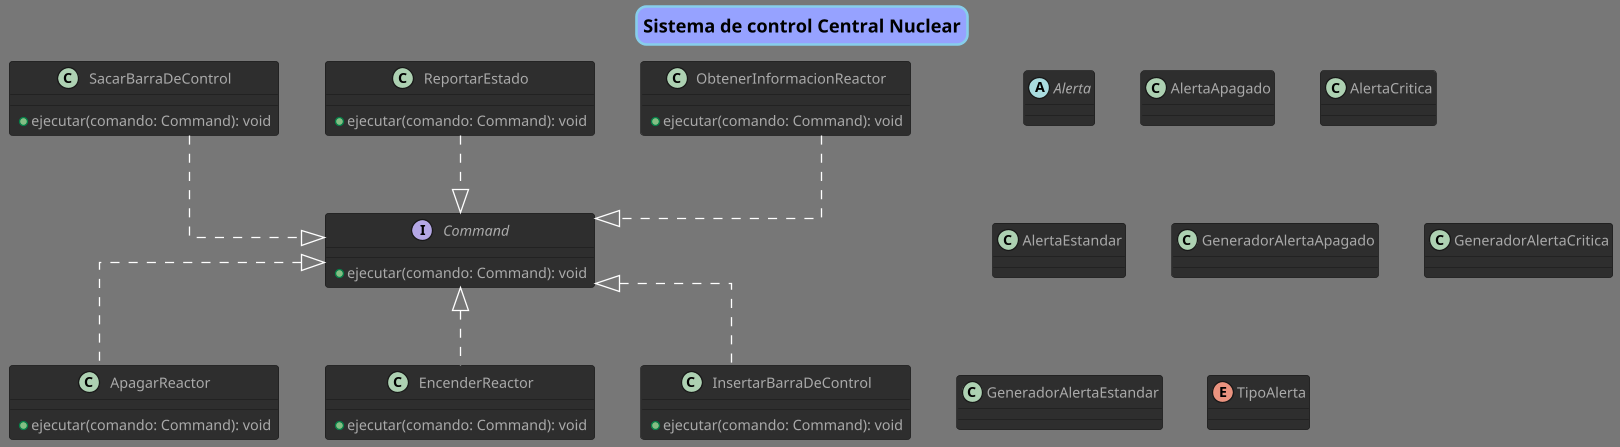 @startuml Tp

title "Sistema de control Central Nuclear"
!theme reddress-darkblue
scale 1.3
skinparam Linetype ortho

skinparam titleBorderRoundCorner 15
skinparam titleBorderThickness 2
skinparam titleBorderColor skyBlue
skinparam titleBackgroundColor #96a2ff



interface Command {
    +ejecutar(comando: Command): void
}

class ApagarReactor {
    +ejecutar(comando: Command): void
}

class EncenderReactor {
    +ejecutar(comando: Command): void
}

class InsertarBarraDeControl {
    +ejecutar(comando: Command): void
}

class ObtenerInformacionReactor {
    +ejecutar(comando: Command): void
}

class ReportarEstado {
    +ejecutar(comando: Command): void
}

class SacarBarraDeControl {
    +ejecutar(comando: Command): void
}

abstract class Alerta {

}

class AlertaApagado {

}

class AlertaCritica {

}

class AlertaEstandar {

}

class GeneradorAlertaApagado {

}

class GeneradorAlertaCritica {

}

class GeneradorAlertaEstandar {

}

enum TipoAlerta {

}



' Relaciones
Command <|.. ApagarReactor
Command <|.. EncenderReactor
Command <|.. InsertarBarraDeControl
Command <|.u. ObtenerInformacionReactor
Command <|.u. ReportarEstado
Command <|.u. SacarBarraDeControl


@enduml